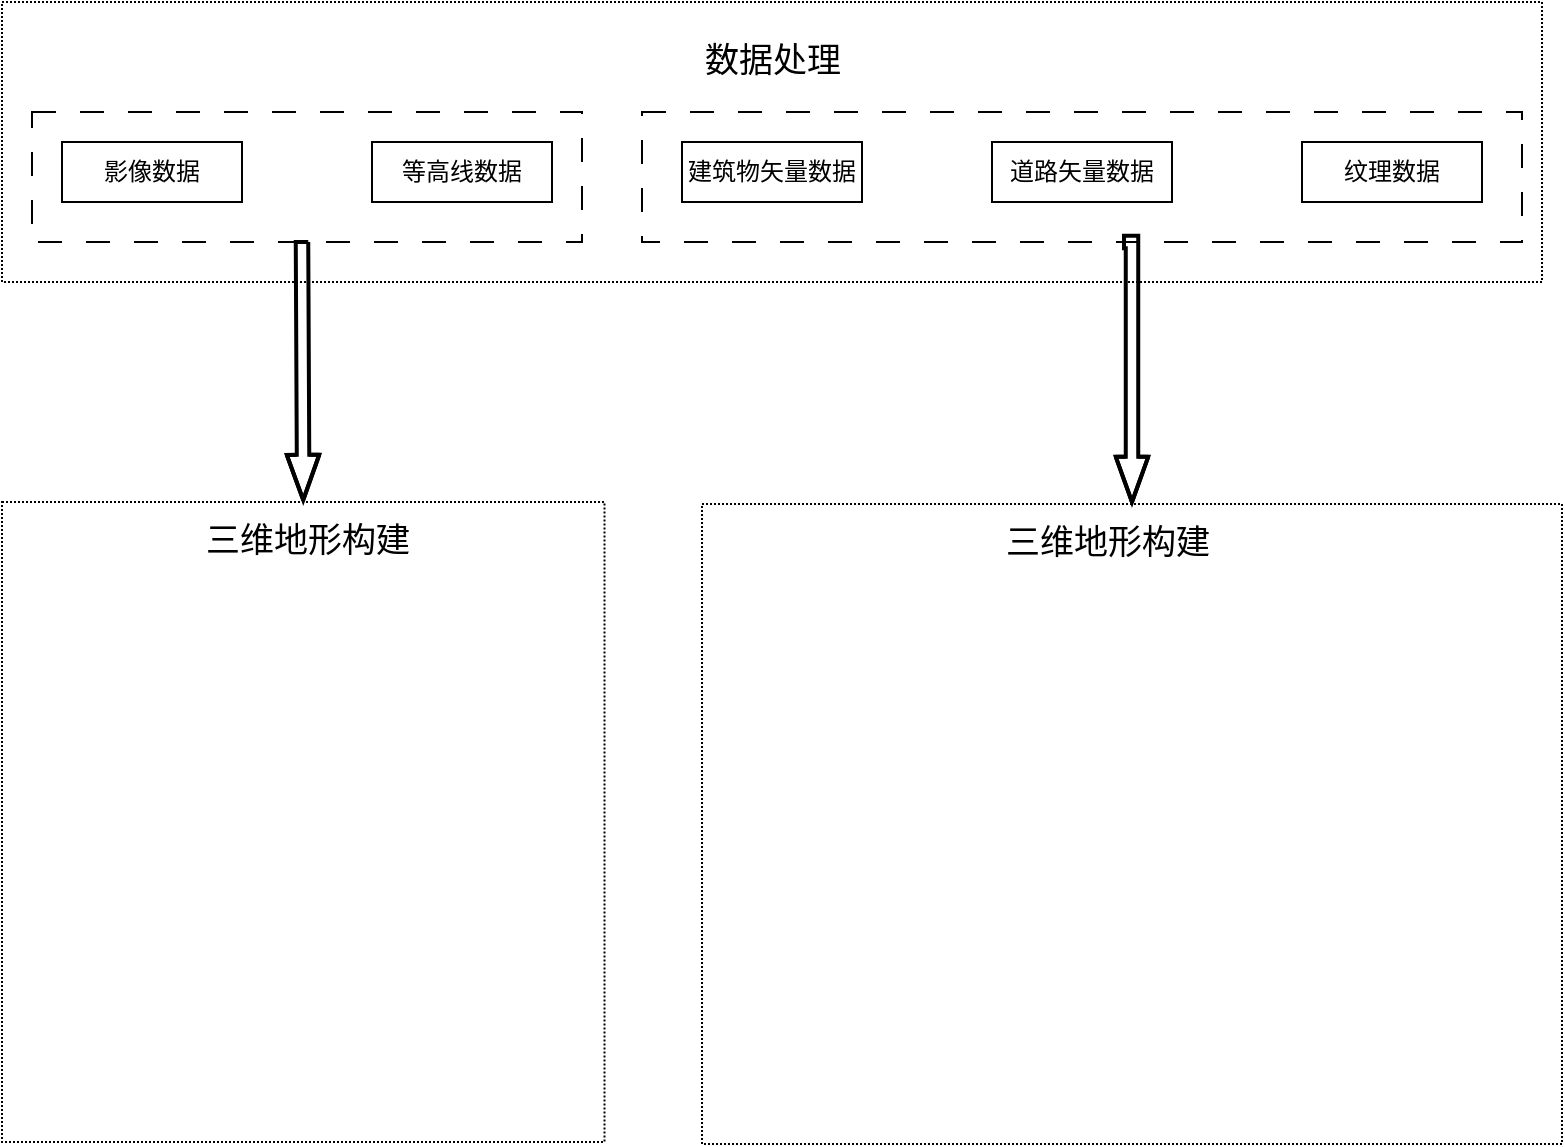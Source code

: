 <mxfile version="22.1.7" type="github">
  <diagram name="第 1 页" id="3DLmhqvNEGKwdh4Kj9e7">
    <mxGraphModel dx="1195" dy="628" grid="1" gridSize="10" guides="1" tooltips="1" connect="1" arrows="1" fold="1" page="1" pageScale="1" pageWidth="1169" pageHeight="827" math="0" shadow="0">
      <root>
        <mxCell id="0" />
        <mxCell id="1" parent="0" />
        <mxCell id="q4kZ703Dppg0LJKYkS-L-1" value="" style="rounded=0;whiteSpace=wrap;html=1;dashed=1;dashPattern=1 1;" vertex="1" parent="1">
          <mxGeometry x="180" y="30" width="770" height="140" as="geometry" />
        </mxCell>
        <mxCell id="q4kZ703Dppg0LJKYkS-L-10" value="" style="rounded=0;whiteSpace=wrap;html=1;dashed=1;dashPattern=12 12;" vertex="1" parent="1">
          <mxGeometry x="195" y="85" width="275" height="65" as="geometry" />
        </mxCell>
        <mxCell id="q4kZ703Dppg0LJKYkS-L-2" value="影像数据" style="rounded=0;whiteSpace=wrap;html=1;" vertex="1" parent="1">
          <mxGeometry x="210" y="100" width="90" height="30" as="geometry" />
        </mxCell>
        <mxCell id="q4kZ703Dppg0LJKYkS-L-11" value="" style="rounded=0;whiteSpace=wrap;html=1;dashed=1;dashPattern=12 12;" vertex="1" parent="1">
          <mxGeometry x="500" y="85" width="440" height="65" as="geometry" />
        </mxCell>
        <mxCell id="q4kZ703Dppg0LJKYkS-L-3" value="纹理数据" style="rounded=0;whiteSpace=wrap;html=1;" vertex="1" parent="1">
          <mxGeometry x="830" y="100" width="90" height="30" as="geometry" />
        </mxCell>
        <mxCell id="q4kZ703Dppg0LJKYkS-L-4" value="建筑物矢量数据" style="rounded=0;whiteSpace=wrap;html=1;" vertex="1" parent="1">
          <mxGeometry x="520" y="100" width="90" height="30" as="geometry" />
        </mxCell>
        <mxCell id="q4kZ703Dppg0LJKYkS-L-7" value="道路矢量数据" style="rounded=0;whiteSpace=wrap;html=1;" vertex="1" parent="1">
          <mxGeometry x="675" y="100" width="90" height="30" as="geometry" />
        </mxCell>
        <mxCell id="q4kZ703Dppg0LJKYkS-L-8" value="等高线数据" style="rounded=0;whiteSpace=wrap;html=1;" vertex="1" parent="1">
          <mxGeometry x="365" y="100" width="90" height="30" as="geometry" />
        </mxCell>
        <mxCell id="q4kZ703Dppg0LJKYkS-L-9" value="数据处理" style="text;html=1;strokeColor=none;fillColor=none;align=center;verticalAlign=middle;whiteSpace=wrap;rounded=0;fontSize=17;" vertex="1" parent="1">
          <mxGeometry x="527.5" y="50" width="75" height="20" as="geometry" />
        </mxCell>
        <mxCell id="q4kZ703Dppg0LJKYkS-L-13" value="" style="rounded=0;whiteSpace=wrap;html=1;dashed=1;dashPattern=1 1;" vertex="1" parent="1">
          <mxGeometry x="180" y="280" width="301.25" height="320" as="geometry" />
        </mxCell>
        <mxCell id="q4kZ703Dppg0LJKYkS-L-15" style="edgeStyle=orthogonalEdgeStyle;rounded=0;orthogonalLoop=1;jettySize=auto;html=1;entryX=0.5;entryY=0;entryDx=0;entryDy=0;fontStyle=1;strokeWidth=2;shape=flexArrow;width=5.238;endSize=6.862;endWidth=7.991;" edge="1" parent="1" target="q4kZ703Dppg0LJKYkS-L-13">
          <mxGeometry relative="1" as="geometry">
            <mxPoint x="330" y="149" as="sourcePoint" />
            <mxPoint x="339" y="269" as="targetPoint" />
            <Array as="points">
              <mxPoint x="330" y="150" />
              <mxPoint x="331" y="150" />
            </Array>
          </mxGeometry>
        </mxCell>
        <mxCell id="q4kZ703Dppg0LJKYkS-L-16" value="三维地形构建" style="text;html=1;strokeColor=none;fillColor=none;align=center;verticalAlign=middle;whiteSpace=wrap;rounded=0;fontSize=17;" vertex="1" parent="1">
          <mxGeometry x="272.5" y="290" width="120" height="20" as="geometry" />
        </mxCell>
        <mxCell id="q4kZ703Dppg0LJKYkS-L-17" value="" style="rounded=0;whiteSpace=wrap;html=1;dashed=1;dashPattern=1 1;" vertex="1" parent="1">
          <mxGeometry x="530" y="281" width="430" height="320" as="geometry" />
        </mxCell>
        <mxCell id="q4kZ703Dppg0LJKYkS-L-18" style="edgeStyle=orthogonalEdgeStyle;rounded=0;orthogonalLoop=1;jettySize=auto;html=1;entryX=0.5;entryY=0;entryDx=0;entryDy=0;fontStyle=1;strokeWidth=2;shape=flexArrow;width=5.238;endSize=6.862;endWidth=7.991;" edge="1" parent="1" target="q4kZ703Dppg0LJKYkS-L-17">
          <mxGeometry relative="1" as="geometry">
            <mxPoint x="740" y="150" as="sourcePoint" />
            <mxPoint x="739" y="270" as="targetPoint" />
            <Array as="points">
              <mxPoint x="745" y="150" />
            </Array>
          </mxGeometry>
        </mxCell>
        <mxCell id="q4kZ703Dppg0LJKYkS-L-19" value="三维地形构建" style="text;html=1;strokeColor=none;fillColor=none;align=center;verticalAlign=middle;whiteSpace=wrap;rounded=0;fontSize=17;" vertex="1" parent="1">
          <mxGeometry x="672.5" y="291" width="120" height="20" as="geometry" />
        </mxCell>
      </root>
    </mxGraphModel>
  </diagram>
</mxfile>
